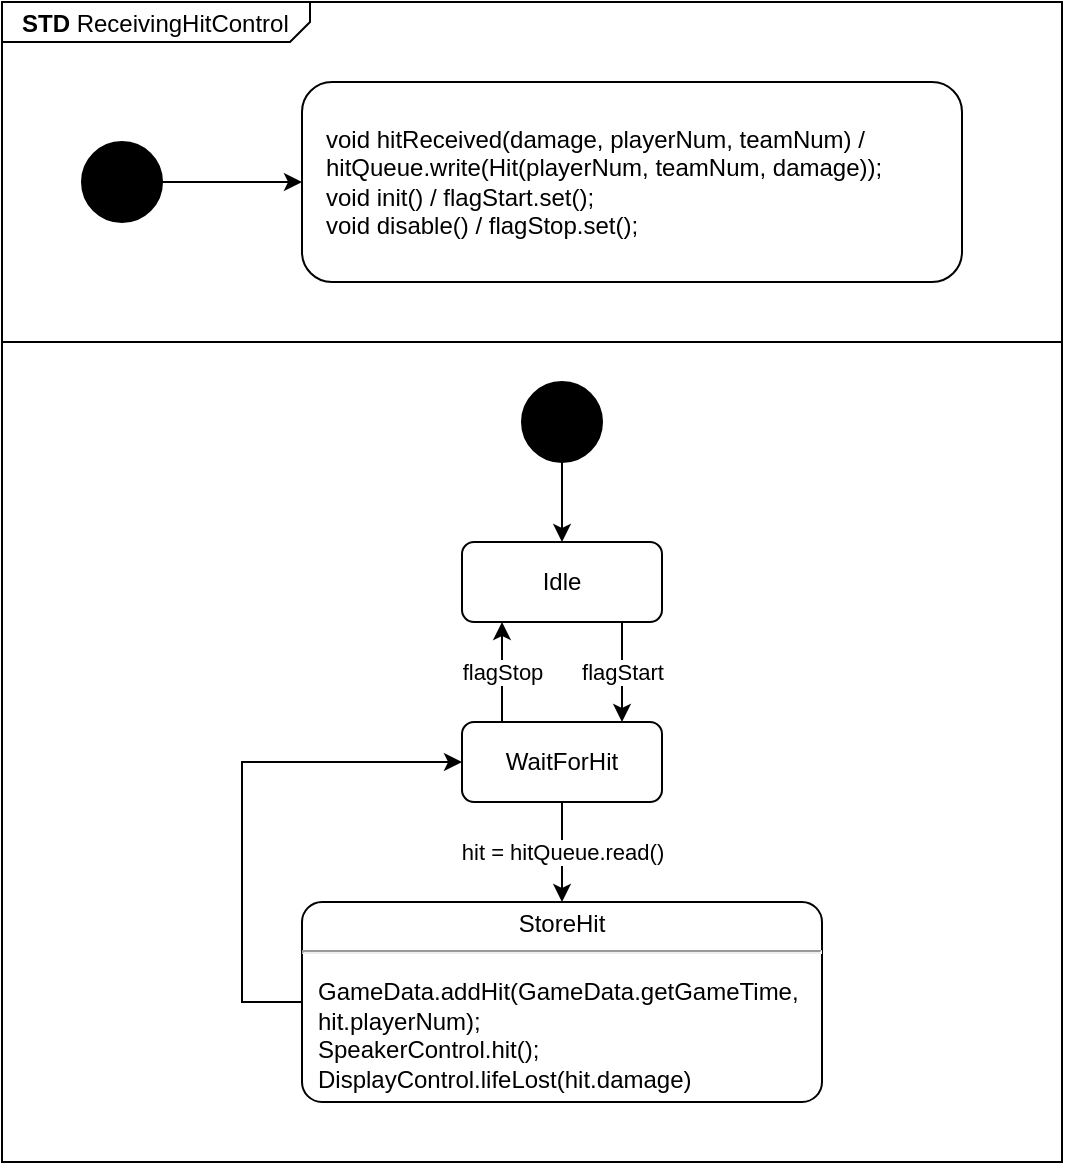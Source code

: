 <mxfile version="21.6.8" type="device">
  <diagram name="Page-1" id="UbOjXFI68npOz79Zb65J">
    <mxGraphModel dx="1098" dy="1228" grid="1" gridSize="10" guides="1" tooltips="1" connect="1" arrows="1" fold="1" page="1" pageScale="1" pageWidth="1169" pageHeight="1654" math="0" shadow="0">
      <root>
        <mxCell id="0" />
        <mxCell id="1" parent="0" />
        <mxCell id="Yx016RvV0SzhtOBuE5Y1-17" value="" style="group" parent="1" vertex="1" connectable="0">
          <mxGeometry x="260" y="120" width="530" height="580" as="geometry" />
        </mxCell>
        <mxCell id="Yx016RvV0SzhtOBuE5Y1-15" value="" style="rounded=0;whiteSpace=wrap;html=1;" parent="Yx016RvV0SzhtOBuE5Y1-17" vertex="1">
          <mxGeometry y="170" width="530" height="410" as="geometry" />
        </mxCell>
        <mxCell id="Yx016RvV0SzhtOBuE5Y1-14" value="&lt;p style=&quot;margin:0px;margin-top:4px;margin-left:10px;text-align:left;&quot;&gt;&lt;b&gt;STD &lt;/b&gt;ReceivingHitControl&lt;/p&gt;" style="html=1;shape=mxgraph.sysml.package;html=1;overflow=fill;whiteSpace=wrap;labelX=154;" parent="Yx016RvV0SzhtOBuE5Y1-17" vertex="1">
          <mxGeometry width="530" height="170" as="geometry" />
        </mxCell>
        <mxCell id="Yx016RvV0SzhtOBuE5Y1-3" style="edgeStyle=orthogonalEdgeStyle;rounded=0;orthogonalLoop=1;jettySize=auto;html=1;" parent="1" source="Yx016RvV0SzhtOBuE5Y1-1" target="Yx016RvV0SzhtOBuE5Y1-2" edge="1">
          <mxGeometry relative="1" as="geometry" />
        </mxCell>
        <mxCell id="Yx016RvV0SzhtOBuE5Y1-1" value="" style="shape=ellipse;html=1;fillColor=strokeColor;fontSize=18;fontColor=#ffffff;" parent="1" vertex="1">
          <mxGeometry x="300" y="190" width="40" height="40" as="geometry" />
        </mxCell>
        <mxCell id="Yx016RvV0SzhtOBuE5Y1-2" value="void hitReceived(damage,&amp;nbsp;playerNum, teamNum) /&lt;br&gt;hitQueue.write(Hit(playerNum, teamNum, damage));&lt;br&gt;void init() / flagStart.set();&lt;br&gt;void disable() / flagStop.set();" style="shape=rect;rounded=1;html=1;whiteSpace=wrap;align=left;spacingLeft=10;" parent="1" vertex="1">
          <mxGeometry x="410" y="160" width="330" height="100" as="geometry" />
        </mxCell>
        <mxCell id="Yx016RvV0SzhtOBuE5Y1-5" style="edgeStyle=orthogonalEdgeStyle;rounded=0;orthogonalLoop=1;jettySize=auto;html=1;" parent="1" source="Yx016RvV0SzhtOBuE5Y1-6" target="Yx016RvV0SzhtOBuE5Y1-8" edge="1">
          <mxGeometry relative="1" as="geometry" />
        </mxCell>
        <mxCell id="Yx016RvV0SzhtOBuE5Y1-6" value="" style="shape=ellipse;html=1;fillColor=strokeColor;fontSize=18;fontColor=#ffffff;" parent="1" vertex="1">
          <mxGeometry x="520" y="310" width="40" height="40" as="geometry" />
        </mxCell>
        <mxCell id="Yx016RvV0SzhtOBuE5Y1-7" value="flagStart" style="edgeStyle=orthogonalEdgeStyle;rounded=0;orthogonalLoop=1;jettySize=auto;html=1;" parent="1" source="Yx016RvV0SzhtOBuE5Y1-8" target="Yx016RvV0SzhtOBuE5Y1-9" edge="1">
          <mxGeometry relative="1" as="geometry">
            <mxPoint x="540" y="490" as="targetPoint" />
            <Array as="points">
              <mxPoint x="570" y="460" />
              <mxPoint x="570" y="460" />
            </Array>
          </mxGeometry>
        </mxCell>
        <mxCell id="Yx016RvV0SzhtOBuE5Y1-8" value="Idle" style="shape=rect;rounded=1;html=1;whiteSpace=wrap;align=center;" parent="1" vertex="1">
          <mxGeometry x="490" y="390" width="100" height="40" as="geometry" />
        </mxCell>
        <mxCell id="Yx016RvV0SzhtOBuE5Y1-11" value="hit = hitQueue.read()" style="edgeStyle=orthogonalEdgeStyle;rounded=0;orthogonalLoop=1;jettySize=auto;html=1;" parent="1" source="Yx016RvV0SzhtOBuE5Y1-9" target="Yx016RvV0SzhtOBuE5Y1-10" edge="1">
          <mxGeometry relative="1" as="geometry" />
        </mxCell>
        <mxCell id="Yx016RvV0SzhtOBuE5Y1-12" value="flagStop" style="edgeStyle=orthogonalEdgeStyle;rounded=0;orthogonalLoop=1;jettySize=auto;html=1;" parent="1" source="Yx016RvV0SzhtOBuE5Y1-9" target="Yx016RvV0SzhtOBuE5Y1-8" edge="1">
          <mxGeometry relative="1" as="geometry">
            <Array as="points">
              <mxPoint x="510" y="460" />
              <mxPoint x="510" y="460" />
            </Array>
          </mxGeometry>
        </mxCell>
        <mxCell id="Yx016RvV0SzhtOBuE5Y1-9" value="WaitForHit" style="shape=rect;rounded=1;html=1;whiteSpace=wrap;align=center;" parent="1" vertex="1">
          <mxGeometry x="490" y="480" width="100" height="40" as="geometry" />
        </mxCell>
        <mxCell id="Yx016RvV0SzhtOBuE5Y1-13" style="edgeStyle=orthogonalEdgeStyle;rounded=0;orthogonalLoop=1;jettySize=auto;html=1;" parent="1" source="Yx016RvV0SzhtOBuE5Y1-10" target="Yx016RvV0SzhtOBuE5Y1-9" edge="1">
          <mxGeometry relative="1" as="geometry">
            <Array as="points">
              <mxPoint x="380" y="620" />
              <mxPoint x="380" y="500" />
            </Array>
          </mxGeometry>
        </mxCell>
        <mxCell id="Yx016RvV0SzhtOBuE5Y1-10" value="&lt;p style=&quot;margin:0px;margin-top:4px;text-align:center;&quot;&gt;StoreHit&lt;/p&gt;&lt;hr&gt;&lt;p&gt;&lt;/p&gt;&lt;p style=&quot;margin:0px;margin-left:8px;text-align:left;&quot;&gt;GameData.addHit(GameData.getGameTime, hit.playerNum);&lt;/p&gt;&lt;p style=&quot;margin:0px;margin-left:8px;text-align:left;&quot;&gt;SpeakerControl.hit();&lt;/p&gt;&lt;p style=&quot;margin:0px;margin-left:8px;text-align:left;&quot;&gt;DisplayControl.lifeLost(hit.damage)&lt;/p&gt;" style="shape=mxgraph.sysml.simpleState;html=1;overflow=fill;whiteSpace=wrap;align=center;" parent="1" vertex="1">
          <mxGeometry x="410" y="570" width="260" height="100" as="geometry" />
        </mxCell>
      </root>
    </mxGraphModel>
  </diagram>
</mxfile>
